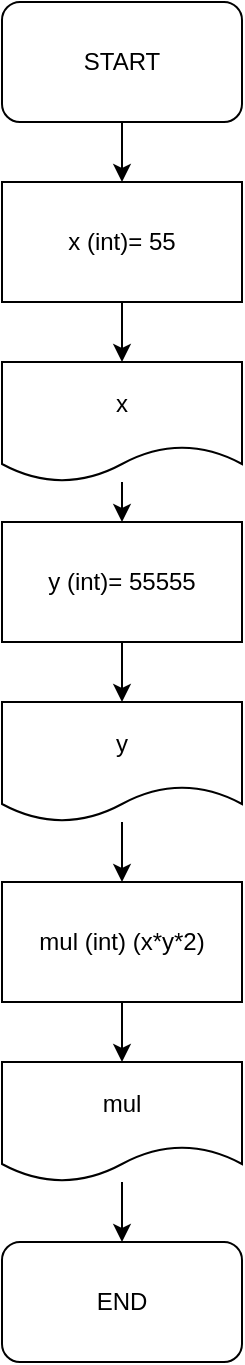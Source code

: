<mxfile version="24.7.8">
  <diagram name="‫עמוד-1‬" id="adAOd61NmQwOdvI0r47-">
    <mxGraphModel dx="1433" dy="580" grid="1" gridSize="10" guides="1" tooltips="1" connect="1" arrows="1" fold="1" page="1" pageScale="1" pageWidth="827" pageHeight="1169" math="0" shadow="0">
      <root>
        <mxCell id="0" />
        <mxCell id="1" parent="0" />
        <mxCell id="PwaI9BSUqBoE7fGUzc_M-9" style="edgeStyle=orthogonalEdgeStyle;rounded=0;orthogonalLoop=1;jettySize=auto;html=1;entryX=0.5;entryY=0;entryDx=0;entryDy=0;" edge="1" parent="1" source="PwaI9BSUqBoE7fGUzc_M-1" target="PwaI9BSUqBoE7fGUzc_M-7">
          <mxGeometry relative="1" as="geometry" />
        </mxCell>
        <mxCell id="PwaI9BSUqBoE7fGUzc_M-1" value="START" style="rounded=1;whiteSpace=wrap;html=1;" vertex="1" parent="1">
          <mxGeometry x="120" y="50" width="120" height="60" as="geometry" />
        </mxCell>
        <mxCell id="PwaI9BSUqBoE7fGUzc_M-2" value="END" style="rounded=1;whiteSpace=wrap;html=1;" vertex="1" parent="1">
          <mxGeometry x="120" y="670" width="120" height="60" as="geometry" />
        </mxCell>
        <mxCell id="PwaI9BSUqBoE7fGUzc_M-11" value="" style="edgeStyle=orthogonalEdgeStyle;rounded=0;orthogonalLoop=1;jettySize=auto;html=1;" edge="1" parent="1">
          <mxGeometry relative="1" as="geometry">
            <mxPoint x="180" y="290" as="sourcePoint" />
            <mxPoint x="180" y="310" as="targetPoint" />
          </mxGeometry>
        </mxCell>
        <mxCell id="PwaI9BSUqBoE7fGUzc_M-10" style="edgeStyle=orthogonalEdgeStyle;rounded=0;orthogonalLoop=1;jettySize=auto;html=1;exitX=0.5;exitY=1;exitDx=0;exitDy=0;entryX=0.5;entryY=0;entryDx=0;entryDy=0;" edge="1" parent="1" source="PwaI9BSUqBoE7fGUzc_M-7">
          <mxGeometry relative="1" as="geometry">
            <mxPoint x="180" y="230" as="targetPoint" />
          </mxGeometry>
        </mxCell>
        <mxCell id="PwaI9BSUqBoE7fGUzc_M-7" value="x (int)= 55" style="rounded=0;whiteSpace=wrap;html=1;" vertex="1" parent="1">
          <mxGeometry x="120" y="140" width="120" height="60" as="geometry" />
        </mxCell>
        <mxCell id="PwaI9BSUqBoE7fGUzc_M-21" value="" style="edgeStyle=orthogonalEdgeStyle;rounded=0;orthogonalLoop=1;jettySize=auto;html=1;" edge="1" parent="1" source="PwaI9BSUqBoE7fGUzc_M-15" target="PwaI9BSUqBoE7fGUzc_M-17">
          <mxGeometry relative="1" as="geometry" />
        </mxCell>
        <mxCell id="PwaI9BSUqBoE7fGUzc_M-15" value="y (int)= 55555" style="rounded=0;whiteSpace=wrap;html=1;" vertex="1" parent="1">
          <mxGeometry x="120" y="310" width="120" height="60" as="geometry" />
        </mxCell>
        <mxCell id="PwaI9BSUqBoE7fGUzc_M-24" value="" style="edgeStyle=orthogonalEdgeStyle;rounded=0;orthogonalLoop=1;jettySize=auto;html=1;" edge="1" parent="1" source="PwaI9BSUqBoE7fGUzc_M-17" target="PwaI9BSUqBoE7fGUzc_M-22">
          <mxGeometry relative="1" as="geometry" />
        </mxCell>
        <mxCell id="PwaI9BSUqBoE7fGUzc_M-17" value="y" style="shape=document;whiteSpace=wrap;html=1;boundedLbl=1;" vertex="1" parent="1">
          <mxGeometry x="120" y="400" width="120" height="60" as="geometry" />
        </mxCell>
        <mxCell id="PwaI9BSUqBoE7fGUzc_M-20" value="x" style="shape=document;whiteSpace=wrap;html=1;boundedLbl=1;" vertex="1" parent="1">
          <mxGeometry x="120" y="230" width="120" height="60" as="geometry" />
        </mxCell>
        <mxCell id="PwaI9BSUqBoE7fGUzc_M-25" value="" style="edgeStyle=orthogonalEdgeStyle;rounded=0;orthogonalLoop=1;jettySize=auto;html=1;" edge="1" parent="1" source="PwaI9BSUqBoE7fGUzc_M-22" target="PwaI9BSUqBoE7fGUzc_M-23">
          <mxGeometry relative="1" as="geometry" />
        </mxCell>
        <mxCell id="PwaI9BSUqBoE7fGUzc_M-22" value="mul (int) (x*y*2)" style="rounded=0;whiteSpace=wrap;html=1;" vertex="1" parent="1">
          <mxGeometry x="120" y="490" width="120" height="60" as="geometry" />
        </mxCell>
        <mxCell id="PwaI9BSUqBoE7fGUzc_M-26" value="" style="edgeStyle=orthogonalEdgeStyle;rounded=0;orthogonalLoop=1;jettySize=auto;html=1;" edge="1" parent="1" source="PwaI9BSUqBoE7fGUzc_M-23" target="PwaI9BSUqBoE7fGUzc_M-2">
          <mxGeometry relative="1" as="geometry" />
        </mxCell>
        <mxCell id="PwaI9BSUqBoE7fGUzc_M-23" value="mul" style="shape=document;whiteSpace=wrap;html=1;boundedLbl=1;" vertex="1" parent="1">
          <mxGeometry x="120" y="580" width="120" height="60" as="geometry" />
        </mxCell>
      </root>
    </mxGraphModel>
  </diagram>
</mxfile>
